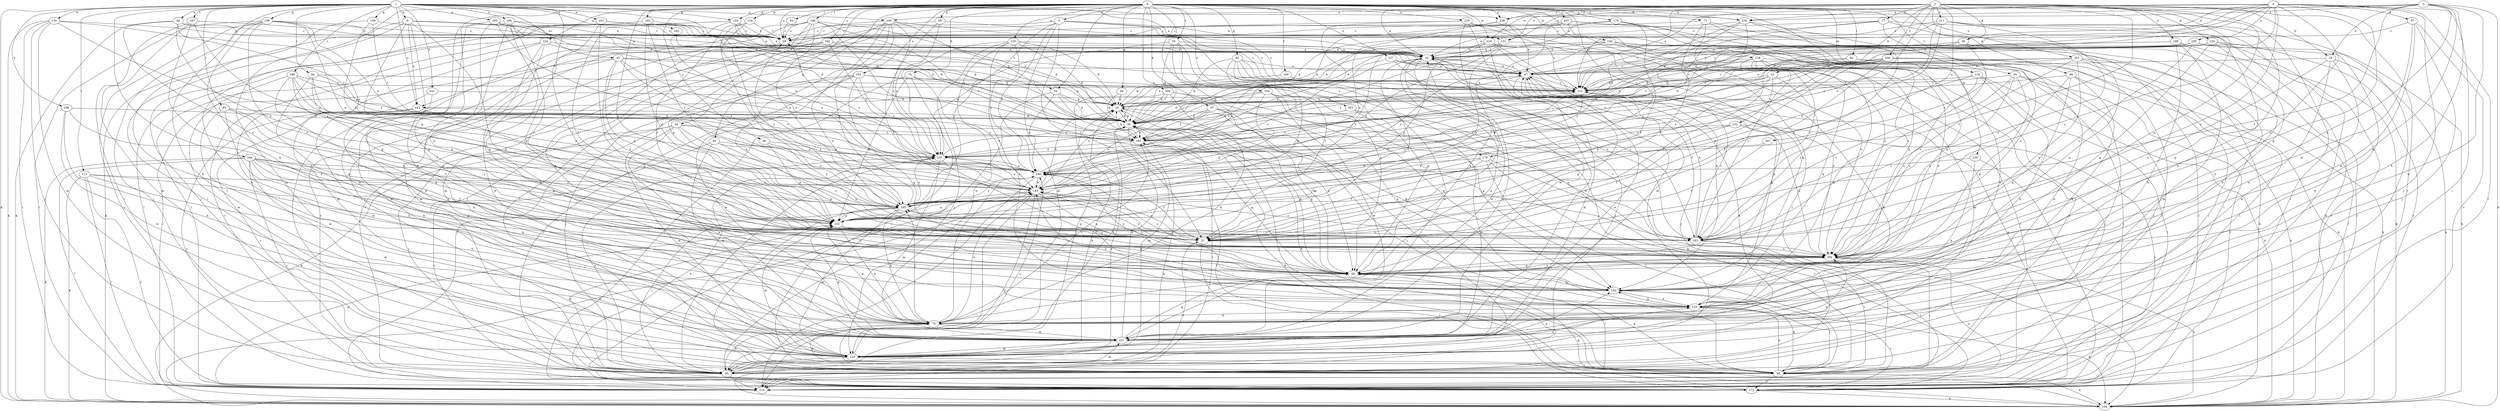strict digraph  {
0;
1;
2;
3;
4;
5;
8;
10;
12;
17;
19;
20;
29;
34;
36;
37;
38;
45;
46;
47;
50;
55;
56;
57;
58;
59;
64;
65;
66;
67;
71;
74;
76;
82;
84;
85;
86;
90;
93;
95;
99;
104;
105;
111;
114;
118;
120;
124;
125;
129;
130;
131;
132;
133;
142;
143;
145;
152;
154;
155;
158;
159;
160;
162;
165;
166;
170;
172;
175;
181;
182;
184;
186;
187;
189;
191;
192;
193;
194;
198;
200;
201;
202;
203;
207;
211;
212;
219;
220;
221;
224;
225;
227;
229;
230;
231;
239;
240;
241;
242;
244;
246;
247;
248;
249;
0 -> 5  [label=a];
0 -> 29  [label=c];
0 -> 34  [label=d];
0 -> 50  [label=f];
0 -> 55  [label=f];
0 -> 56  [label=f];
0 -> 58  [label=g];
0 -> 59  [label=g];
0 -> 64  [label=g];
0 -> 65  [label=g];
0 -> 67  [label=h];
0 -> 71  [label=h];
0 -> 74  [label=h];
0 -> 76  [label=h];
0 -> 82  [label=i];
0 -> 90  [label=j];
0 -> 93  [label=j];
0 -> 99  [label=k];
0 -> 105  [label=l];
0 -> 118  [label=m];
0 -> 120  [label=m];
0 -> 124  [label=m];
0 -> 125  [label=n];
0 -> 129  [label=n];
0 -> 145  [label=p];
0 -> 152  [label=p];
0 -> 154  [label=q];
0 -> 155  [label=q];
0 -> 165  [label=r];
0 -> 166  [label=r];
0 -> 170  [label=r];
0 -> 175  [label=s];
0 -> 181  [label=s];
0 -> 184  [label=t];
0 -> 186  [label=t];
0 -> 192  [label=u];
0 -> 203  [label=v];
0 -> 207  [label=v];
0 -> 219  [label=w];
0 -> 224  [label=x];
0 -> 225  [label=x];
0 -> 227  [label=x];
0 -> 229  [label=x];
0 -> 239  [label=y];
1 -> 8  [label=a];
1 -> 10  [label=a];
1 -> 45  [label=e];
1 -> 46  [label=e];
1 -> 56  [label=f];
1 -> 66  [label=g];
1 -> 84  [label=i];
1 -> 85  [label=i];
1 -> 86  [label=i];
1 -> 104  [label=k];
1 -> 111  [label=l];
1 -> 130  [label=n];
1 -> 142  [label=o];
1 -> 155  [label=q];
1 -> 158  [label=q];
1 -> 159  [label=q];
1 -> 160  [label=q];
1 -> 187  [label=t];
1 -> 189  [label=t];
1 -> 193  [label=u];
1 -> 194  [label=u];
1 -> 198  [label=u];
1 -> 200  [label=u];
1 -> 229  [label=x];
1 -> 239  [label=y];
1 -> 241  [label=z];
1 -> 242  [label=z];
1 -> 244  [label=z];
2 -> 10  [label=a];
2 -> 12  [label=b];
2 -> 17  [label=b];
2 -> 19  [label=b];
2 -> 36  [label=d];
2 -> 57  [label=f];
2 -> 86  [label=i];
2 -> 114  [label=l];
2 -> 131  [label=n];
2 -> 182  [label=s];
2 -> 200  [label=u];
2 -> 201  [label=u];
2 -> 202  [label=u];
2 -> 211  [label=v];
2 -> 212  [label=v];
2 -> 219  [label=w];
2 -> 220  [label=w];
2 -> 239  [label=y];
2 -> 246  [label=z];
2 -> 247  [label=z];
2 -> 248  [label=z];
2 -> 249  [label=z];
3 -> 19  [label=b];
3 -> 57  [label=f];
3 -> 76  [label=h];
3 -> 104  [label=k];
3 -> 131  [label=n];
3 -> 162  [label=q];
3 -> 202  [label=u];
3 -> 221  [label=w];
3 -> 229  [label=x];
3 -> 239  [label=y];
4 -> 36  [label=d];
4 -> 37  [label=d];
4 -> 38  [label=d];
4 -> 47  [label=e];
4 -> 66  [label=g];
4 -> 86  [label=i];
4 -> 95  [label=j];
4 -> 114  [label=l];
4 -> 142  [label=o];
4 -> 182  [label=s];
4 -> 191  [label=t];
4 -> 202  [label=u];
4 -> 212  [label=v];
4 -> 229  [label=x];
4 -> 230  [label=x];
5 -> 29  [label=c];
5 -> 57  [label=f];
5 -> 124  [label=m];
5 -> 131  [label=n];
5 -> 142  [label=o];
5 -> 170  [label=r];
5 -> 212  [label=v];
5 -> 240  [label=y];
5 -> 249  [label=z];
8 -> 38  [label=d];
8 -> 57  [label=f];
8 -> 66  [label=g];
8 -> 86  [label=i];
8 -> 104  [label=k];
8 -> 131  [label=n];
8 -> 142  [label=o];
8 -> 152  [label=p];
10 -> 47  [label=e];
10 -> 57  [label=f];
10 -> 95  [label=j];
10 -> 124  [label=m];
10 -> 221  [label=w];
12 -> 132  [label=n];
12 -> 143  [label=o];
12 -> 152  [label=p];
12 -> 182  [label=s];
12 -> 191  [label=t];
12 -> 212  [label=v];
17 -> 10  [label=a];
17 -> 29  [label=c];
17 -> 114  [label=l];
17 -> 162  [label=q];
17 -> 182  [label=s];
17 -> 240  [label=y];
19 -> 47  [label=e];
19 -> 104  [label=k];
19 -> 133  [label=n];
19 -> 202  [label=u];
19 -> 221  [label=w];
20 -> 38  [label=d];
20 -> 47  [label=e];
20 -> 66  [label=g];
20 -> 86  [label=i];
29 -> 10  [label=a];
29 -> 124  [label=m];
29 -> 162  [label=q];
29 -> 240  [label=y];
34 -> 66  [label=g];
34 -> 95  [label=j];
34 -> 104  [label=k];
34 -> 124  [label=m];
34 -> 191  [label=t];
34 -> 202  [label=u];
34 -> 221  [label=w];
34 -> 249  [label=z];
36 -> 10  [label=a];
36 -> 133  [label=n];
36 -> 191  [label=t];
36 -> 212  [label=v];
36 -> 249  [label=z];
37 -> 29  [label=c];
37 -> 95  [label=j];
37 -> 133  [label=n];
37 -> 162  [label=q];
37 -> 172  [label=r];
38 -> 20  [label=b];
38 -> 66  [label=g];
38 -> 86  [label=i];
38 -> 104  [label=k];
38 -> 114  [label=l];
38 -> 124  [label=m];
38 -> 191  [label=t];
45 -> 20  [label=b];
45 -> 47  [label=e];
45 -> 76  [label=h];
45 -> 114  [label=l];
45 -> 152  [label=p];
45 -> 182  [label=s];
45 -> 231  [label=x];
45 -> 249  [label=z];
46 -> 10  [label=a];
46 -> 29  [label=c];
46 -> 104  [label=k];
46 -> 182  [label=s];
46 -> 240  [label=y];
46 -> 249  [label=z];
47 -> 10  [label=a];
47 -> 66  [label=g];
47 -> 95  [label=j];
47 -> 191  [label=t];
47 -> 202  [label=u];
47 -> 212  [label=v];
50 -> 66  [label=g];
50 -> 95  [label=j];
50 -> 172  [label=r];
50 -> 182  [label=s];
50 -> 202  [label=u];
50 -> 212  [label=v];
55 -> 10  [label=a];
55 -> 38  [label=d];
55 -> 57  [label=f];
55 -> 66  [label=g];
55 -> 143  [label=o];
55 -> 231  [label=x];
56 -> 20  [label=b];
56 -> 38  [label=d];
56 -> 172  [label=r];
56 -> 191  [label=t];
56 -> 249  [label=z];
57 -> 143  [label=o];
57 -> 172  [label=r];
57 -> 202  [label=u];
57 -> 240  [label=y];
58 -> 143  [label=o];
58 -> 172  [label=r];
58 -> 202  [label=u];
58 -> 221  [label=w];
58 -> 231  [label=x];
59 -> 29  [label=c];
59 -> 57  [label=f];
59 -> 212  [label=v];
59 -> 231  [label=x];
64 -> 20  [label=b];
64 -> 38  [label=d];
65 -> 38  [label=d];
65 -> 47  [label=e];
65 -> 66  [label=g];
65 -> 86  [label=i];
65 -> 152  [label=p];
65 -> 182  [label=s];
65 -> 221  [label=w];
66 -> 10  [label=a];
66 -> 38  [label=d];
66 -> 86  [label=i];
66 -> 162  [label=q];
66 -> 202  [label=u];
66 -> 249  [label=z];
67 -> 38  [label=d];
67 -> 66  [label=g];
67 -> 95  [label=j];
67 -> 143  [label=o];
67 -> 191  [label=t];
67 -> 202  [label=u];
71 -> 29  [label=c];
71 -> 57  [label=f];
71 -> 66  [label=g];
71 -> 114  [label=l];
71 -> 182  [label=s];
74 -> 86  [label=i];
74 -> 114  [label=l];
74 -> 143  [label=o];
74 -> 152  [label=p];
74 -> 212  [label=v];
76 -> 10  [label=a];
76 -> 143  [label=o];
76 -> 152  [label=p];
76 -> 191  [label=t];
76 -> 221  [label=w];
76 -> 240  [label=y];
76 -> 249  [label=z];
82 -> 47  [label=e];
82 -> 57  [label=f];
82 -> 104  [label=k];
82 -> 221  [label=w];
84 -> 66  [label=g];
84 -> 152  [label=p];
84 -> 191  [label=t];
84 -> 212  [label=v];
84 -> 240  [label=y];
85 -> 38  [label=d];
85 -> 57  [label=f];
85 -> 76  [label=h];
85 -> 182  [label=s];
85 -> 221  [label=w];
86 -> 38  [label=d];
86 -> 66  [label=g];
86 -> 76  [label=h];
86 -> 104  [label=k];
86 -> 133  [label=n];
86 -> 162  [label=q];
86 -> 172  [label=r];
86 -> 249  [label=z];
90 -> 152  [label=p];
90 -> 231  [label=x];
90 -> 240  [label=y];
93 -> 29  [label=c];
95 -> 10  [label=a];
95 -> 20  [label=b];
95 -> 38  [label=d];
95 -> 76  [label=h];
95 -> 114  [label=l];
95 -> 152  [label=p];
95 -> 221  [label=w];
95 -> 231  [label=x];
99 -> 76  [label=h];
99 -> 104  [label=k];
99 -> 162  [label=q];
99 -> 202  [label=u];
99 -> 212  [label=v];
104 -> 66  [label=g];
104 -> 143  [label=o];
104 -> 202  [label=u];
105 -> 29  [label=c];
105 -> 38  [label=d];
105 -> 95  [label=j];
105 -> 114  [label=l];
105 -> 152  [label=p];
105 -> 240  [label=y];
111 -> 76  [label=h];
111 -> 104  [label=k];
111 -> 114  [label=l];
111 -> 143  [label=o];
111 -> 162  [label=q];
111 -> 172  [label=r];
114 -> 57  [label=f];
114 -> 152  [label=p];
114 -> 202  [label=u];
118 -> 57  [label=f];
118 -> 76  [label=h];
118 -> 104  [label=k];
118 -> 114  [label=l];
118 -> 202  [label=u];
118 -> 212  [label=v];
120 -> 76  [label=h];
120 -> 172  [label=r];
120 -> 249  [label=z];
124 -> 20  [label=b];
124 -> 47  [label=e];
124 -> 86  [label=i];
124 -> 95  [label=j];
124 -> 133  [label=n];
124 -> 162  [label=q];
124 -> 202  [label=u];
125 -> 10  [label=a];
125 -> 20  [label=b];
125 -> 38  [label=d];
125 -> 95  [label=j];
125 -> 133  [label=n];
125 -> 221  [label=w];
125 -> 231  [label=x];
125 -> 249  [label=z];
129 -> 47  [label=e];
129 -> 86  [label=i];
129 -> 114  [label=l];
129 -> 124  [label=m];
129 -> 133  [label=n];
129 -> 162  [label=q];
129 -> 172  [label=r];
129 -> 212  [label=v];
130 -> 29  [label=c];
130 -> 95  [label=j];
130 -> 104  [label=k];
130 -> 114  [label=l];
130 -> 124  [label=m];
130 -> 143  [label=o];
130 -> 191  [label=t];
131 -> 10  [label=a];
131 -> 20  [label=b];
131 -> 104  [label=k];
131 -> 143  [label=o];
131 -> 152  [label=p];
131 -> 231  [label=x];
132 -> 57  [label=f];
132 -> 114  [label=l];
132 -> 191  [label=t];
132 -> 202  [label=u];
132 -> 240  [label=y];
133 -> 76  [label=h];
133 -> 104  [label=k];
133 -> 143  [label=o];
133 -> 162  [label=q];
133 -> 172  [label=r];
142 -> 38  [label=d];
142 -> 76  [label=h];
142 -> 86  [label=i];
142 -> 152  [label=p];
142 -> 172  [label=r];
143 -> 20  [label=b];
143 -> 95  [label=j];
143 -> 114  [label=l];
143 -> 182  [label=s];
143 -> 202  [label=u];
143 -> 240  [label=y];
145 -> 10  [label=a];
145 -> 20  [label=b];
145 -> 86  [label=i];
145 -> 114  [label=l];
145 -> 172  [label=r];
145 -> 182  [label=s];
145 -> 240  [label=y];
152 -> 57  [label=f];
152 -> 66  [label=g];
152 -> 76  [label=h];
152 -> 124  [label=m];
152 -> 143  [label=o];
152 -> 182  [label=s];
154 -> 29  [label=c];
154 -> 57  [label=f];
154 -> 231  [label=x];
154 -> 240  [label=y];
155 -> 10  [label=a];
155 -> 20  [label=b];
155 -> 29  [label=c];
155 -> 47  [label=e];
155 -> 57  [label=f];
155 -> 114  [label=l];
155 -> 143  [label=o];
158 -> 29  [label=c];
158 -> 47  [label=e];
158 -> 95  [label=j];
158 -> 114  [label=l];
158 -> 133  [label=n];
158 -> 143  [label=o];
158 -> 172  [label=r];
158 -> 182  [label=s];
158 -> 231  [label=x];
159 -> 29  [label=c];
159 -> 76  [label=h];
159 -> 143  [label=o];
159 -> 191  [label=t];
160 -> 10  [label=a];
160 -> 29  [label=c];
160 -> 47  [label=e];
160 -> 66  [label=g];
160 -> 143  [label=o];
160 -> 202  [label=u];
162 -> 20  [label=b];
162 -> 86  [label=i];
162 -> 133  [label=n];
162 -> 249  [label=z];
165 -> 20  [label=b];
165 -> 38  [label=d];
165 -> 104  [label=k];
165 -> 152  [label=p];
165 -> 162  [label=q];
165 -> 221  [label=w];
166 -> 20  [label=b];
166 -> 76  [label=h];
166 -> 95  [label=j];
166 -> 133  [label=n];
166 -> 143  [label=o];
166 -> 162  [label=q];
170 -> 57  [label=f];
170 -> 86  [label=i];
170 -> 152  [label=p];
170 -> 172  [label=r];
170 -> 182  [label=s];
170 -> 249  [label=z];
172 -> 47  [label=e];
172 -> 104  [label=k];
172 -> 191  [label=t];
172 -> 231  [label=x];
175 -> 29  [label=c];
175 -> 38  [label=d];
175 -> 57  [label=f];
175 -> 133  [label=n];
175 -> 202  [label=u];
181 -> 20  [label=b];
181 -> 95  [label=j];
181 -> 114  [label=l];
181 -> 162  [label=q];
181 -> 172  [label=r];
181 -> 212  [label=v];
181 -> 221  [label=w];
181 -> 231  [label=x];
182 -> 47  [label=e];
182 -> 86  [label=i];
182 -> 114  [label=l];
182 -> 212  [label=v];
184 -> 20  [label=b];
184 -> 212  [label=v];
186 -> 29  [label=c];
186 -> 38  [label=d];
186 -> 86  [label=i];
186 -> 95  [label=j];
186 -> 124  [label=m];
186 -> 172  [label=r];
186 -> 182  [label=s];
186 -> 191  [label=t];
186 -> 240  [label=y];
187 -> 29  [label=c];
187 -> 86  [label=i];
187 -> 124  [label=m];
187 -> 162  [label=q];
187 -> 240  [label=y];
189 -> 38  [label=d];
189 -> 57  [label=f];
189 -> 143  [label=o];
189 -> 152  [label=p];
189 -> 162  [label=q];
189 -> 212  [label=v];
189 -> 221  [label=w];
191 -> 20  [label=b];
191 -> 66  [label=g];
191 -> 104  [label=k];
191 -> 231  [label=x];
192 -> 10  [label=a];
192 -> 124  [label=m];
192 -> 152  [label=p];
192 -> 172  [label=r];
192 -> 191  [label=t];
192 -> 231  [label=x];
193 -> 29  [label=c];
193 -> 38  [label=d];
193 -> 57  [label=f];
193 -> 182  [label=s];
193 -> 212  [label=v];
193 -> 221  [label=w];
194 -> 20  [label=b];
194 -> 29  [label=c];
194 -> 57  [label=f];
194 -> 66  [label=g];
194 -> 133  [label=n];
194 -> 221  [label=w];
198 -> 38  [label=d];
198 -> 57  [label=f];
198 -> 76  [label=h];
198 -> 221  [label=w];
200 -> 29  [label=c];
200 -> 66  [label=g];
200 -> 86  [label=i];
200 -> 95  [label=j];
200 -> 191  [label=t];
200 -> 202  [label=u];
200 -> 212  [label=v];
200 -> 231  [label=x];
200 -> 240  [label=y];
201 -> 47  [label=e];
201 -> 86  [label=i];
201 -> 104  [label=k];
201 -> 114  [label=l];
201 -> 182  [label=s];
201 -> 191  [label=t];
201 -> 202  [label=u];
201 -> 212  [label=v];
202 -> 66  [label=g];
202 -> 86  [label=i];
202 -> 143  [label=o];
202 -> 240  [label=y];
203 -> 38  [label=d];
203 -> 124  [label=m];
203 -> 182  [label=s];
207 -> 29  [label=c];
207 -> 38  [label=d];
207 -> 57  [label=f];
207 -> 66  [label=g];
207 -> 104  [label=k];
207 -> 221  [label=w];
211 -> 29  [label=c];
211 -> 86  [label=i];
211 -> 133  [label=n];
211 -> 162  [label=q];
211 -> 182  [label=s];
211 -> 212  [label=v];
211 -> 231  [label=x];
211 -> 240  [label=y];
212 -> 20  [label=b];
212 -> 66  [label=g];
212 -> 76  [label=h];
212 -> 240  [label=y];
219 -> 10  [label=a];
219 -> 86  [label=i];
219 -> 133  [label=n];
219 -> 152  [label=p];
219 -> 162  [label=q];
219 -> 202  [label=u];
219 -> 221  [label=w];
219 -> 231  [label=x];
219 -> 240  [label=y];
220 -> 10  [label=a];
220 -> 66  [label=g];
220 -> 76  [label=h];
220 -> 114  [label=l];
220 -> 143  [label=o];
220 -> 172  [label=r];
220 -> 212  [label=v];
221 -> 10  [label=a];
221 -> 38  [label=d];
221 -> 47  [label=e];
221 -> 66  [label=g];
221 -> 124  [label=m];
221 -> 152  [label=p];
224 -> 10  [label=a];
224 -> 76  [label=h];
224 -> 124  [label=m];
224 -> 172  [label=r];
224 -> 221  [label=w];
224 -> 249  [label=z];
225 -> 29  [label=c];
225 -> 124  [label=m];
225 -> 162  [label=q];
225 -> 202  [label=u];
225 -> 212  [label=v];
225 -> 221  [label=w];
225 -> 249  [label=z];
227 -> 47  [label=e];
227 -> 143  [label=o];
227 -> 182  [label=s];
227 -> 212  [label=v];
229 -> 29  [label=c];
229 -> 57  [label=f];
229 -> 191  [label=t];
229 -> 202  [label=u];
229 -> 231  [label=x];
229 -> 249  [label=z];
230 -> 10  [label=a];
230 -> 38  [label=d];
230 -> 47  [label=e];
230 -> 104  [label=k];
230 -> 182  [label=s];
230 -> 212  [label=v];
230 -> 221  [label=w];
231 -> 38  [label=d];
231 -> 95  [label=j];
231 -> 124  [label=m];
231 -> 143  [label=o];
231 -> 162  [label=q];
231 -> 249  [label=z];
239 -> 47  [label=e];
239 -> 143  [label=o];
239 -> 191  [label=t];
240 -> 29  [label=c];
240 -> 76  [label=h];
240 -> 86  [label=i];
240 -> 95  [label=j];
240 -> 124  [label=m];
240 -> 152  [label=p];
240 -> 231  [label=x];
240 -> 249  [label=z];
241 -> 20  [label=b];
241 -> 133  [label=n];
241 -> 221  [label=w];
242 -> 38  [label=d];
244 -> 57  [label=f];
244 -> 66  [label=g];
244 -> 95  [label=j];
244 -> 104  [label=k];
244 -> 114  [label=l];
244 -> 124  [label=m];
244 -> 152  [label=p];
244 -> 202  [label=u];
244 -> 240  [label=y];
244 -> 249  [label=z];
246 -> 20  [label=b];
246 -> 38  [label=d];
246 -> 47  [label=e];
246 -> 57  [label=f];
246 -> 86  [label=i];
246 -> 95  [label=j];
246 -> 143  [label=o];
246 -> 152  [label=p];
246 -> 212  [label=v];
246 -> 240  [label=y];
247 -> 57  [label=f];
247 -> 231  [label=x];
248 -> 10  [label=a];
248 -> 38  [label=d];
248 -> 76  [label=h];
248 -> 104  [label=k];
248 -> 124  [label=m];
248 -> 172  [label=r];
249 -> 10  [label=a];
249 -> 29  [label=c];
249 -> 57  [label=f];
249 -> 114  [label=l];
249 -> 143  [label=o];
249 -> 212  [label=v];
}
